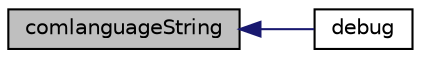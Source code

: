 digraph "comlanguageString"
{
  edge [fontname="Helvetica",fontsize="10",labelfontname="Helvetica",labelfontsize="10"];
  node [fontname="Helvetica",fontsize="10",shape=record];
  rankdir="LR";
  Node1 [label="comlanguageString",height=0.2,width=0.4,color="black", fillcolor="grey75", style="filled", fontcolor="black"];
  Node1 -> Node2 [dir="back",color="midnightblue",fontsize="10",style="solid"];
  Node2 [label="debug",height=0.2,width=0.4,color="black", fillcolor="white", style="filled",URL="$class_zest_1_1_component_1_1_language_1_1_com_language.html#a39f92ff73a1a732560a5efcdaa755f0c"];
}
